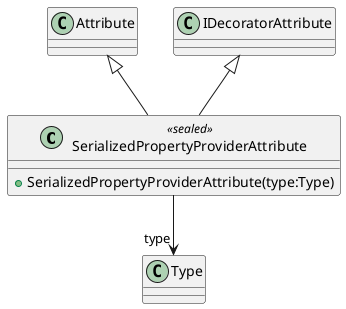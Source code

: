 @startuml
class SerializedPropertyProviderAttribute <<sealed>> {
    + SerializedPropertyProviderAttribute(type:Type)
}
Attribute <|-- SerializedPropertyProviderAttribute
IDecoratorAttribute <|-- SerializedPropertyProviderAttribute
SerializedPropertyProviderAttribute --> "type" Type
@enduml
